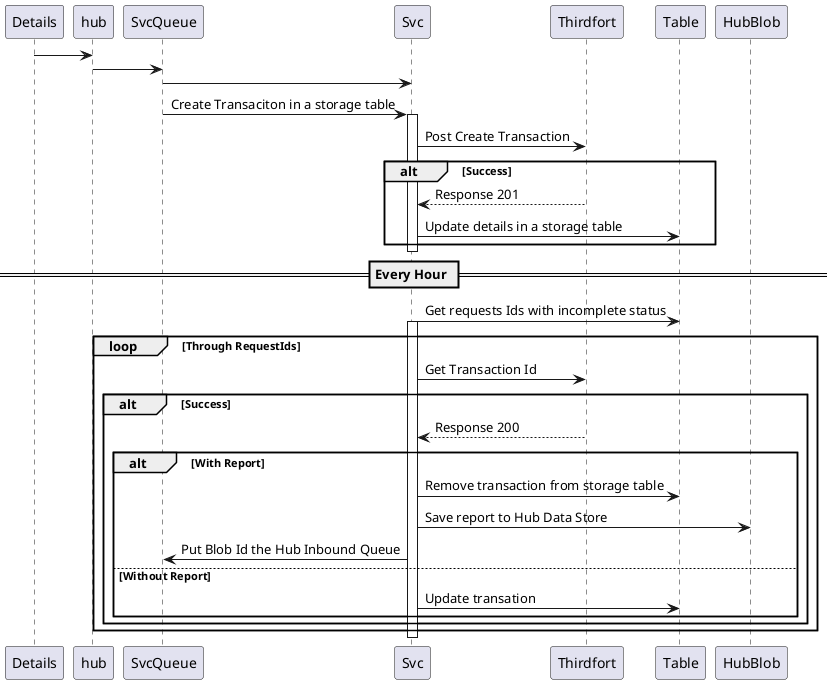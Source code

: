 @startuml Thirdfort Service

Details -> hub
hub -> SvcQueue
SvcQueue -> Svc
SvcQueue -> Svc : Create Transaciton in a storage table
Activate Svc
Svc -> Thirdfort : Post Create Transaction
alt Success
    Svc <-- Thirdfort : Response 201 
    Svc -> Table : Update details in a storage table
end
Deactivate Svc

== Every Hour ==
Svc -> Table : Get requests Ids with incomplete status
Activate Svc
Loop Through RequestIds
    Svc -> Thirdfort : Get Transaction Id
    alt Success
        Svc <-- Thirdfort : Response 200
        alt With Report
            Svc -> Table : Remove transaction from storage table
            Svc -> HubBlob : Save report to Hub Data Store
            Svc -> SvcQueue : Put Blob Id the Hub Inbound Queue
        else Without Report
            Svc -> Table : Update transation
        end
    end
End
Deactivate Svc


@enduml